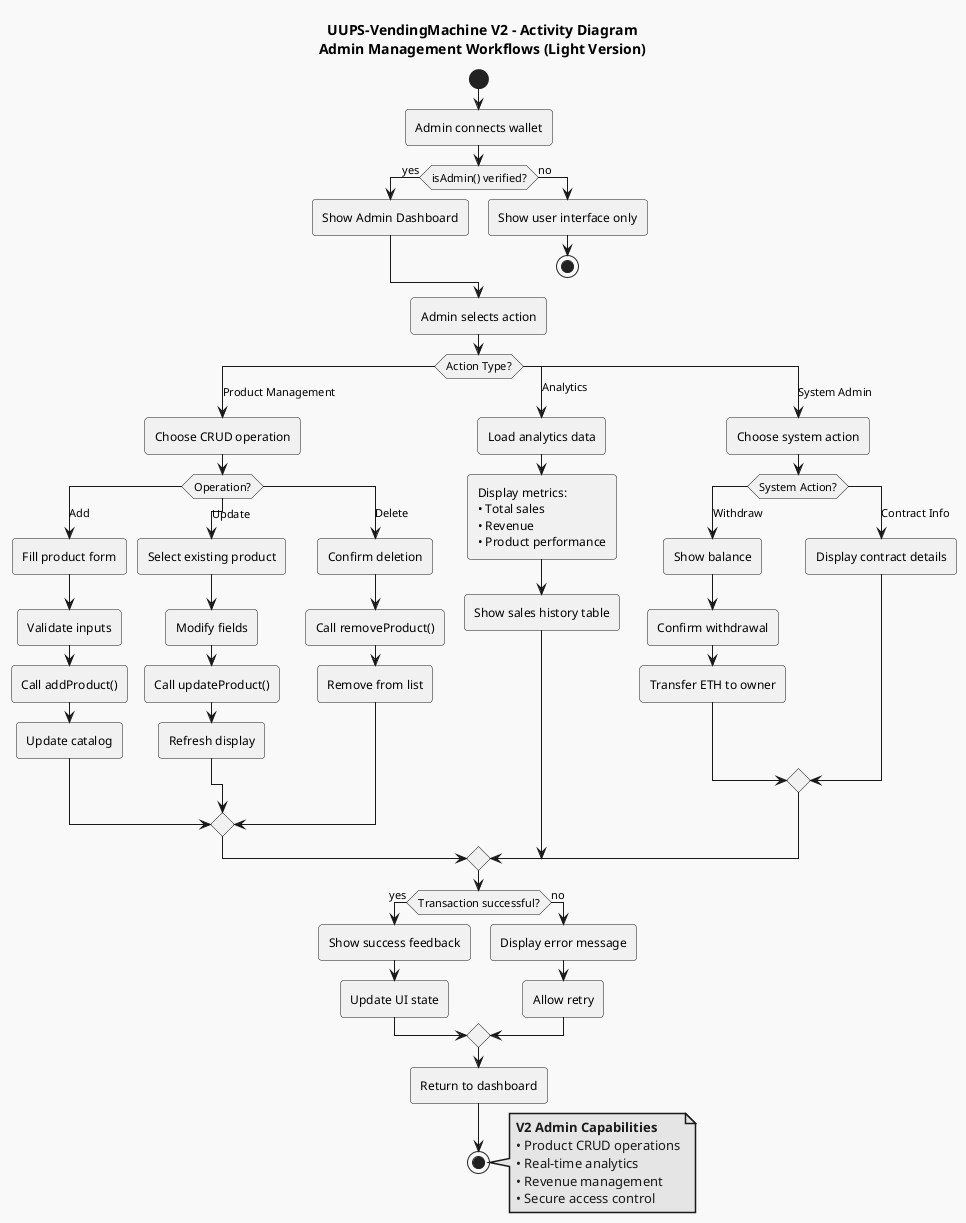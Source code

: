 @startuml UUPS-VendingMachine-V2_8-activity-admin
!theme mars

title UUPS-VendingMachine V2 - Activity Diagram\nAdmin Management Workflows (Light Version)

start
:Admin connects wallet;
if (isAdmin() verified?) then (yes)
  :Show Admin Dashboard;
else (no)
  :Show user interface only;
  stop
endif

:Admin selects action;
switch (Action Type?)
case (Product Management)
  :Choose CRUD operation;
  switch (Operation?)
  case (Add)
    :Fill product form;
    :Validate inputs;
    :Call addProduct();
    :Update catalog;
  case (Update) 
    :Select existing product;
    :Modify fields;
    :Call updateProduct();
    :Refresh display;
  case (Delete)
    :Confirm deletion;
    :Call removeProduct();
    :Remove from list;
  endswitch

case (Analytics)
  :Load analytics data;
  :Display metrics:
  • Total sales
  • Revenue
  • Product performance;
  :Show sales history table;
  
case (System Admin)
  :Choose system action;
  switch (System Action?)
  case (Withdraw)
    :Show balance;
    :Confirm withdrawal;
    :Transfer ETH to owner;
  case (Contract Info)
    :Display contract details;
  endswitch
endswitch

if (Transaction successful?) then (yes)
  :Show success feedback;
  :Update UI state;
else (no)
  :Display error message;
  :Allow retry;
endif

:Return to dashboard;
stop

note right
**V2 Admin Capabilities**
• Product CRUD operations
• Real-time analytics
• Revenue management
• Secure access control
end note

@enduml

@enduml